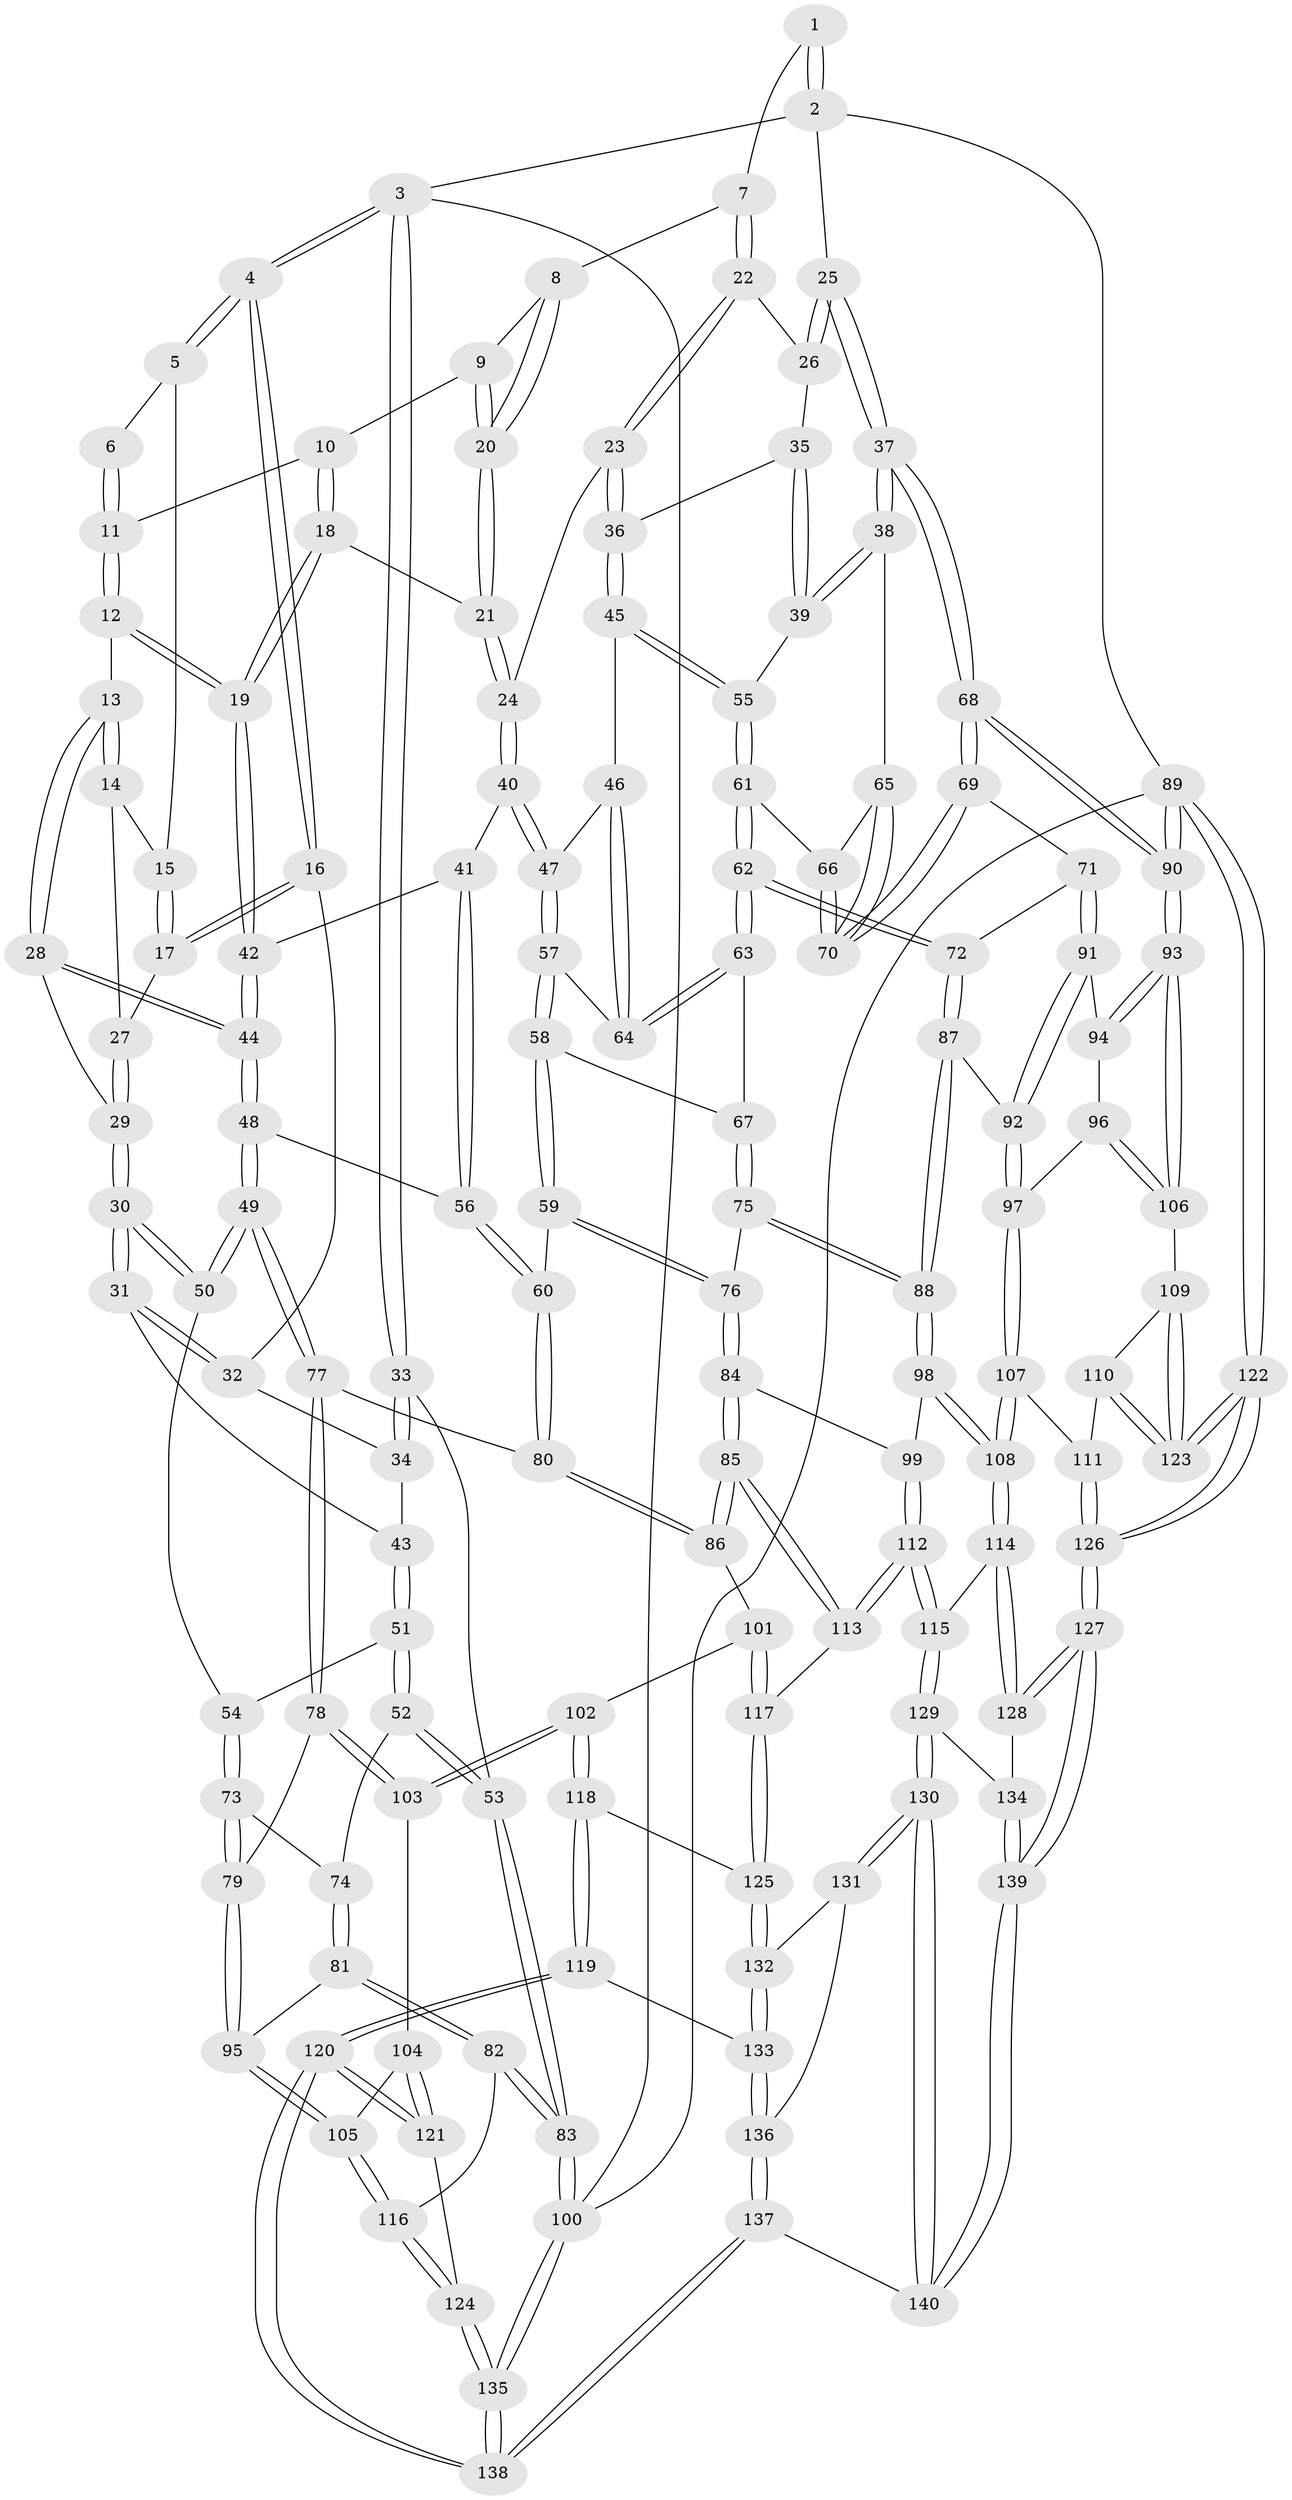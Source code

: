 // coarse degree distribution, {3: 0.3023255813953488, 4: 0.3953488372093023, 5: 0.23255813953488372, 6: 0.023255813953488372, 7: 0.023255813953488372, 2: 0.023255813953488372}
// Generated by graph-tools (version 1.1) at 2025/38/03/04/25 23:38:23]
// undirected, 140 vertices, 347 edges
graph export_dot {
  node [color=gray90,style=filled];
  1 [pos="+0.8810403497973149+0"];
  2 [pos="+1+0"];
  3 [pos="+0+0"];
  4 [pos="+0+0"];
  5 [pos="+0.32390351244258697+0"];
  6 [pos="+0.4506294358431014+0"];
  7 [pos="+0.7743429148918936+0.02918906681447681"];
  8 [pos="+0.7726220642284736+0.030104760631639263"];
  9 [pos="+0.6543074279878208+0.058465040739301206"];
  10 [pos="+0.6095301008788002+0.05436264748583303"];
  11 [pos="+0.49262303108922006+0"];
  12 [pos="+0.48053592728144856+0.18240425765571813"];
  13 [pos="+0.4259447999482283+0.1904247770054611"];
  14 [pos="+0.3362696139045857+0.07267828450923677"];
  15 [pos="+0.32245067082541934+0"];
  16 [pos="+0.18826389489251583+0.15279246599024854"];
  17 [pos="+0.21161314640015444+0.14454752431355836"];
  18 [pos="+0.58888406872265+0.16549948558159427"];
  19 [pos="+0.4832782484185369+0.1839308672325579"];
  20 [pos="+0.6742834284897529+0.16580463046742672"];
  21 [pos="+0.6616072734697661+0.2023271474886173"];
  22 [pos="+0.7927306137398875+0.07689210042223343"];
  23 [pos="+0.7330517394343642+0.2375672414240955"];
  24 [pos="+0.6769941844093568+0.22468321402276528"];
  25 [pos="+1+0.0466489016001266"];
  26 [pos="+0.8928607279477365+0.17535862932286952"];
  27 [pos="+0.2727688209820825+0.15262645968387056"];
  28 [pos="+0.3613455770603483+0.24406474853470123"];
  29 [pos="+0.3291830105158718+0.24865225404982258"];
  30 [pos="+0.27032294742313123+0.29699282926253856"];
  31 [pos="+0.2267105848948953+0.2724798609975368"];
  32 [pos="+0.186154500453402+0.160250898735743"];
  33 [pos="+0+0"];
  34 [pos="+0.10325358301671422+0.23052177893158568"];
  35 [pos="+0.8844001464973801+0.18704018233380623"];
  36 [pos="+0.7780728326967877+0.2697861346658433"];
  37 [pos="+1+0.2945294042553141"];
  38 [pos="+1+0.36174220134981017"];
  39 [pos="+0.9275696506379759+0.3449028434161126"];
  40 [pos="+0.6062660734359394+0.3203783736077016"];
  41 [pos="+0.5540447241046457+0.31347662003300275"];
  42 [pos="+0.5201460490553493+0.2887975840206698"];
  43 [pos="+0.11520171139088183+0.2830228565324789"];
  44 [pos="+0.42513101003245407+0.3584959490259383"];
  45 [pos="+0.7908568891612462+0.3217432136248833"];
  46 [pos="+0.7197343367471515+0.36288783379171935"];
  47 [pos="+0.6256647081793442+0.35814828234192864"];
  48 [pos="+0.41291915795634093+0.44391072312118834"];
  49 [pos="+0.3022198787544508+0.47529788491057756"];
  50 [pos="+0.2577821850670264+0.4390392939110174"];
  51 [pos="+0.05152314611246223+0.41309994371057046"];
  52 [pos="+0.01590331245689627+0.42271558618492044"];
  53 [pos="+0+0.4201090009221996"];
  54 [pos="+0.1652986105494514+0.440418895106104"];
  55 [pos="+0.8256841010940672+0.35876260874110616"];
  56 [pos="+0.48648605482482804+0.4713925481507126"];
  57 [pos="+0.6190090698310784+0.42791138977878757"];
  58 [pos="+0.605550242356153+0.4509261553101298"];
  59 [pos="+0.545460466260067+0.49313041621456005"];
  60 [pos="+0.500612573887897+0.4828458187480549"];
  61 [pos="+0.817940240276467+0.4530713925359965"];
  62 [pos="+0.7811793669536636+0.5106817066179831"];
  63 [pos="+0.7735817920905192+0.508576276896395"];
  64 [pos="+0.7058475819565894+0.42954315629951717"];
  65 [pos="+0.9750924330474063+0.42991055205010636"];
  66 [pos="+0.8384201812256087+0.456430068242638"];
  67 [pos="+0.7131914089507988+0.5141363006476002"];
  68 [pos="+1+0.5879399405002149"];
  69 [pos="+0.9456957254474192+0.5360167966064188"];
  70 [pos="+0.9430570076547564+0.5042468610265728"];
  71 [pos="+0.9145392653556559+0.5715288200694536"];
  72 [pos="+0.7883599248654812+0.5318634572138121"];
  73 [pos="+0.14677625794811255+0.5958308957197374"];
  74 [pos="+0.06697438565557906+0.5360856415527143"];
  75 [pos="+0.6168792996995479+0.5835454922902515"];
  76 [pos="+0.5988945763135057+0.5835972806082164"];
  77 [pos="+0.30019598808913184+0.5675208985673851"];
  78 [pos="+0.2919374497385179+0.586532079626217"];
  79 [pos="+0.16231276883881413+0.6401582660203454"];
  80 [pos="+0.4516868510315306+0.6208660344205504"];
  81 [pos="+0.06921340869786889+0.6848717311820174"];
  82 [pos="+0+0.7575313908259701"];
  83 [pos="+0+0.7842074583275415"];
  84 [pos="+0.5721872624372453+0.6466312201519451"];
  85 [pos="+0.5451133367083524+0.6953091338671304"];
  86 [pos="+0.47984264469579596+0.687164374512663"];
  87 [pos="+0.7642918432323875+0.6429004052097159"];
  88 [pos="+0.7518057400513201+0.657151648077396"];
  89 [pos="+1+1"];
  90 [pos="+1+0.6675607378876013"];
  91 [pos="+0.9196047870275+0.599886771943695"];
  92 [pos="+0.8638631549470153+0.6595430859469116"];
  93 [pos="+1+0.6730504370513452"];
  94 [pos="+0.9262455614725151+0.6058789794209889"];
  95 [pos="+0.15390544831963138+0.6517961880078359"];
  96 [pos="+0.9500714218965693+0.6895403202129666"];
  97 [pos="+0.893275409506284+0.7099683580136361"];
  98 [pos="+0.7464800205928924+0.6768307732149558"];
  99 [pos="+0.7446138673753613+0.6786954324350263"];
  100 [pos="+0+1"];
  101 [pos="+0.4456001415562432+0.7119877507030486"];
  102 [pos="+0.3877319880409459+0.7447099304566053"];
  103 [pos="+0.3233974333231997+0.7111174293976915"];
  104 [pos="+0.3031950233341815+0.7241210425686693"];
  105 [pos="+0.2207929051362203+0.7513619416040026"];
  106 [pos="+1+0.7120106972205423"];
  107 [pos="+0.8724567524202164+0.7800484919241267"];
  108 [pos="+0.8546440234194987+0.7890932063967622"];
  109 [pos="+0.9683776025026637+0.7641114555514698"];
  110 [pos="+0.9172640517824582+0.7840516220147572"];
  111 [pos="+0.8962832101476023+0.7849952294733488"];
  112 [pos="+0.6569379126243587+0.7826971507563955"];
  113 [pos="+0.5748206886842222+0.735625756639068"];
  114 [pos="+0.8289856765199514+0.83776298051473"];
  115 [pos="+0.6666367772076747+0.8185291791859927"];
  116 [pos="+0.17571165192971308+0.844351695611008"];
  117 [pos="+0.5023596424597417+0.8352164138616992"];
  118 [pos="+0.39022406396118314+0.789229897576165"];
  119 [pos="+0.3523651112578773+0.8897263915852954"];
  120 [pos="+0.29178030761757856+0.9033793844088617"];
  121 [pos="+0.2721598554769953+0.8963214539685777"];
  122 [pos="+1+1"];
  123 [pos="+1+0.8713263451306882"];
  124 [pos="+0.19936057513087124+0.8852882929146386"];
  125 [pos="+0.4985390351386979+0.8432818583383457"];
  126 [pos="+1+1"];
  127 [pos="+1+1"];
  128 [pos="+0.8406932644431518+0.8870499872194726"];
  129 [pos="+0.6447182090309554+0.8990482337316589"];
  130 [pos="+0.6030916414972006+0.940216286697892"];
  131 [pos="+0.527026997201588+0.8987123317261102"];
  132 [pos="+0.5037274548200298+0.8709639641745512"];
  133 [pos="+0.3691013035313923+0.9011417523456726"];
  134 [pos="+0.7264849746545625+0.9354046980826245"];
  135 [pos="+0+1"];
  136 [pos="+0.41758360391935917+0.970613651036933"];
  137 [pos="+0.47775817344468363+1"];
  138 [pos="+0.31013037649945385+1"];
  139 [pos="+0.9766645919266362+1"];
  140 [pos="+0.5607127800829991+1"];
  1 -- 2;
  1 -- 2;
  1 -- 7;
  2 -- 3;
  2 -- 25;
  2 -- 89;
  3 -- 4;
  3 -- 4;
  3 -- 33;
  3 -- 33;
  3 -- 100;
  4 -- 5;
  4 -- 5;
  4 -- 16;
  4 -- 16;
  5 -- 6;
  5 -- 15;
  6 -- 11;
  6 -- 11;
  7 -- 8;
  7 -- 22;
  7 -- 22;
  8 -- 9;
  8 -- 20;
  8 -- 20;
  9 -- 10;
  9 -- 20;
  9 -- 20;
  10 -- 11;
  10 -- 18;
  10 -- 18;
  11 -- 12;
  11 -- 12;
  12 -- 13;
  12 -- 19;
  12 -- 19;
  13 -- 14;
  13 -- 14;
  13 -- 28;
  13 -- 28;
  14 -- 15;
  14 -- 27;
  15 -- 17;
  15 -- 17;
  16 -- 17;
  16 -- 17;
  16 -- 32;
  17 -- 27;
  18 -- 19;
  18 -- 19;
  18 -- 21;
  19 -- 42;
  19 -- 42;
  20 -- 21;
  20 -- 21;
  21 -- 24;
  21 -- 24;
  22 -- 23;
  22 -- 23;
  22 -- 26;
  23 -- 24;
  23 -- 36;
  23 -- 36;
  24 -- 40;
  24 -- 40;
  25 -- 26;
  25 -- 26;
  25 -- 37;
  25 -- 37;
  26 -- 35;
  27 -- 29;
  27 -- 29;
  28 -- 29;
  28 -- 44;
  28 -- 44;
  29 -- 30;
  29 -- 30;
  30 -- 31;
  30 -- 31;
  30 -- 50;
  30 -- 50;
  31 -- 32;
  31 -- 32;
  31 -- 43;
  32 -- 34;
  33 -- 34;
  33 -- 34;
  33 -- 53;
  34 -- 43;
  35 -- 36;
  35 -- 39;
  35 -- 39;
  36 -- 45;
  36 -- 45;
  37 -- 38;
  37 -- 38;
  37 -- 68;
  37 -- 68;
  38 -- 39;
  38 -- 39;
  38 -- 65;
  39 -- 55;
  40 -- 41;
  40 -- 47;
  40 -- 47;
  41 -- 42;
  41 -- 56;
  41 -- 56;
  42 -- 44;
  42 -- 44;
  43 -- 51;
  43 -- 51;
  44 -- 48;
  44 -- 48;
  45 -- 46;
  45 -- 55;
  45 -- 55;
  46 -- 47;
  46 -- 64;
  46 -- 64;
  47 -- 57;
  47 -- 57;
  48 -- 49;
  48 -- 49;
  48 -- 56;
  49 -- 50;
  49 -- 50;
  49 -- 77;
  49 -- 77;
  50 -- 54;
  51 -- 52;
  51 -- 52;
  51 -- 54;
  52 -- 53;
  52 -- 53;
  52 -- 74;
  53 -- 83;
  53 -- 83;
  54 -- 73;
  54 -- 73;
  55 -- 61;
  55 -- 61;
  56 -- 60;
  56 -- 60;
  57 -- 58;
  57 -- 58;
  57 -- 64;
  58 -- 59;
  58 -- 59;
  58 -- 67;
  59 -- 60;
  59 -- 76;
  59 -- 76;
  60 -- 80;
  60 -- 80;
  61 -- 62;
  61 -- 62;
  61 -- 66;
  62 -- 63;
  62 -- 63;
  62 -- 72;
  62 -- 72;
  63 -- 64;
  63 -- 64;
  63 -- 67;
  65 -- 66;
  65 -- 70;
  65 -- 70;
  66 -- 70;
  66 -- 70;
  67 -- 75;
  67 -- 75;
  68 -- 69;
  68 -- 69;
  68 -- 90;
  68 -- 90;
  69 -- 70;
  69 -- 70;
  69 -- 71;
  71 -- 72;
  71 -- 91;
  71 -- 91;
  72 -- 87;
  72 -- 87;
  73 -- 74;
  73 -- 79;
  73 -- 79;
  74 -- 81;
  74 -- 81;
  75 -- 76;
  75 -- 88;
  75 -- 88;
  76 -- 84;
  76 -- 84;
  77 -- 78;
  77 -- 78;
  77 -- 80;
  78 -- 79;
  78 -- 103;
  78 -- 103;
  79 -- 95;
  79 -- 95;
  80 -- 86;
  80 -- 86;
  81 -- 82;
  81 -- 82;
  81 -- 95;
  82 -- 83;
  82 -- 83;
  82 -- 116;
  83 -- 100;
  83 -- 100;
  84 -- 85;
  84 -- 85;
  84 -- 99;
  85 -- 86;
  85 -- 86;
  85 -- 113;
  85 -- 113;
  86 -- 101;
  87 -- 88;
  87 -- 88;
  87 -- 92;
  88 -- 98;
  88 -- 98;
  89 -- 90;
  89 -- 90;
  89 -- 122;
  89 -- 122;
  89 -- 100;
  90 -- 93;
  90 -- 93;
  91 -- 92;
  91 -- 92;
  91 -- 94;
  92 -- 97;
  92 -- 97;
  93 -- 94;
  93 -- 94;
  93 -- 106;
  93 -- 106;
  94 -- 96;
  95 -- 105;
  95 -- 105;
  96 -- 97;
  96 -- 106;
  96 -- 106;
  97 -- 107;
  97 -- 107;
  98 -- 99;
  98 -- 108;
  98 -- 108;
  99 -- 112;
  99 -- 112;
  100 -- 135;
  100 -- 135;
  101 -- 102;
  101 -- 117;
  101 -- 117;
  102 -- 103;
  102 -- 103;
  102 -- 118;
  102 -- 118;
  103 -- 104;
  104 -- 105;
  104 -- 121;
  104 -- 121;
  105 -- 116;
  105 -- 116;
  106 -- 109;
  107 -- 108;
  107 -- 108;
  107 -- 111;
  108 -- 114;
  108 -- 114;
  109 -- 110;
  109 -- 123;
  109 -- 123;
  110 -- 111;
  110 -- 123;
  110 -- 123;
  111 -- 126;
  111 -- 126;
  112 -- 113;
  112 -- 113;
  112 -- 115;
  112 -- 115;
  113 -- 117;
  114 -- 115;
  114 -- 128;
  114 -- 128;
  115 -- 129;
  115 -- 129;
  116 -- 124;
  116 -- 124;
  117 -- 125;
  117 -- 125;
  118 -- 119;
  118 -- 119;
  118 -- 125;
  119 -- 120;
  119 -- 120;
  119 -- 133;
  120 -- 121;
  120 -- 121;
  120 -- 138;
  120 -- 138;
  121 -- 124;
  122 -- 123;
  122 -- 123;
  122 -- 126;
  122 -- 126;
  124 -- 135;
  124 -- 135;
  125 -- 132;
  125 -- 132;
  126 -- 127;
  126 -- 127;
  127 -- 128;
  127 -- 128;
  127 -- 139;
  127 -- 139;
  128 -- 134;
  129 -- 130;
  129 -- 130;
  129 -- 134;
  130 -- 131;
  130 -- 131;
  130 -- 140;
  130 -- 140;
  131 -- 132;
  131 -- 136;
  132 -- 133;
  132 -- 133;
  133 -- 136;
  133 -- 136;
  134 -- 139;
  134 -- 139;
  135 -- 138;
  135 -- 138;
  136 -- 137;
  136 -- 137;
  137 -- 138;
  137 -- 138;
  137 -- 140;
  139 -- 140;
  139 -- 140;
}
